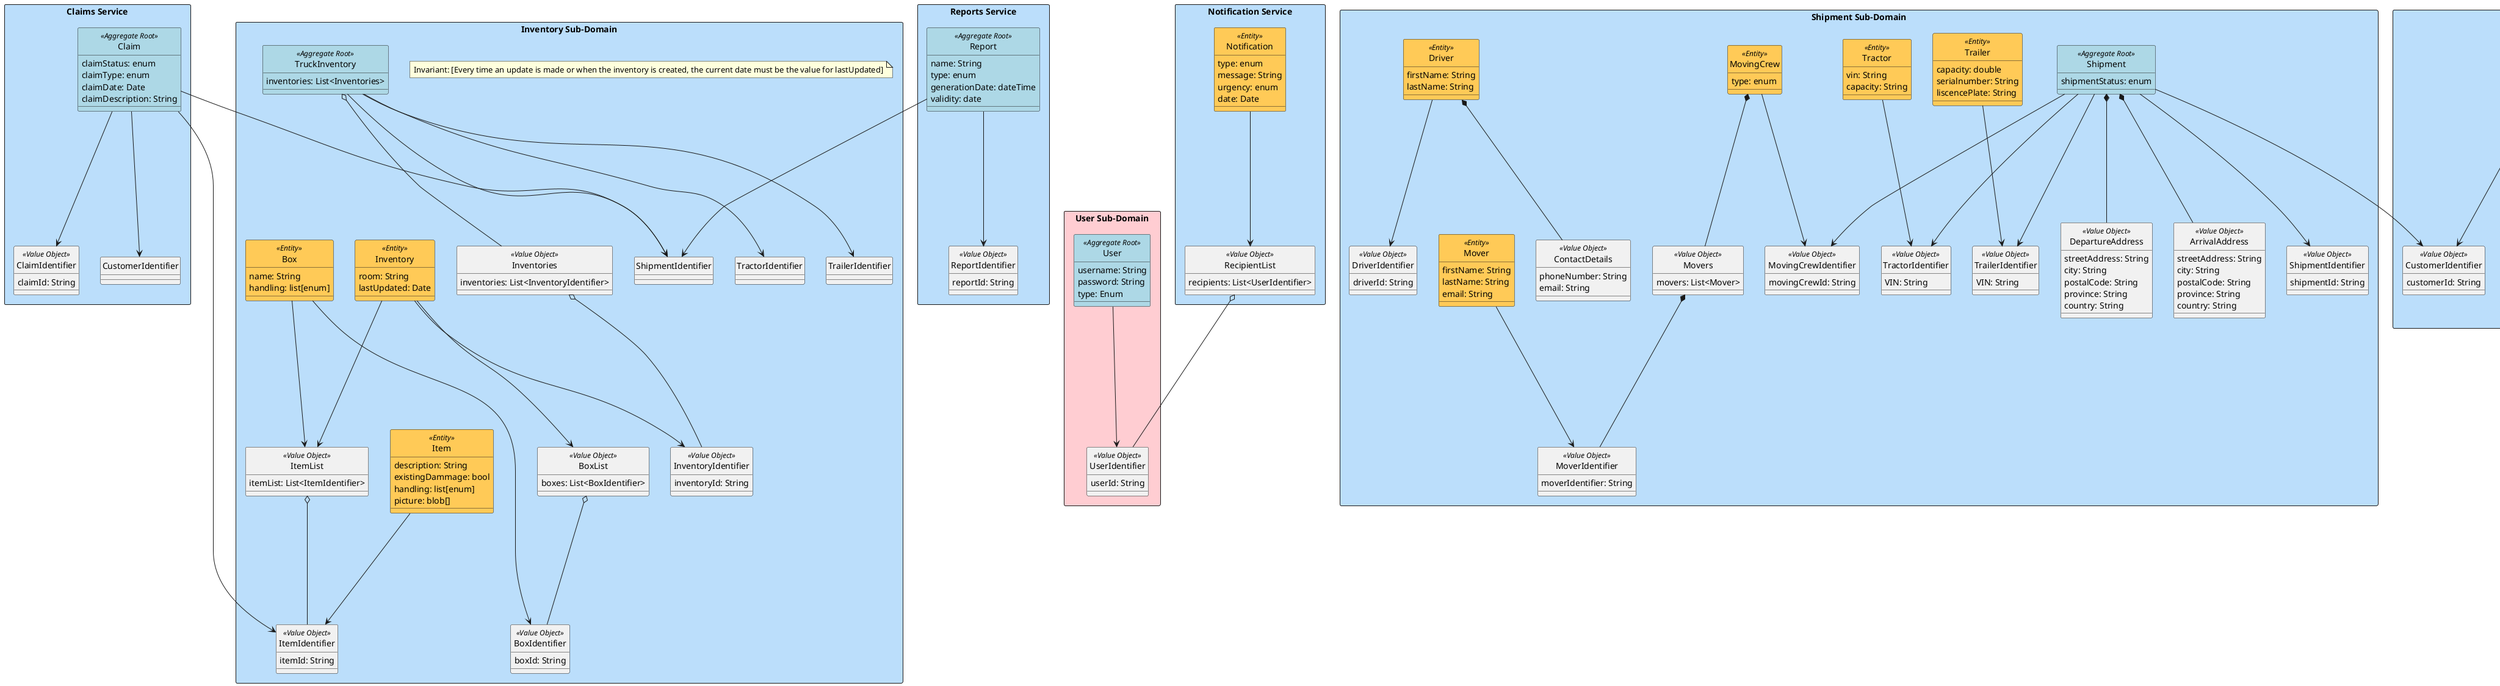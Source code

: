 @startuml
hide circle

!define ENTITY(entityName) class entityName << Entity >>
!define AGGREGATE_ROOT(aggregateRootName) class aggregateRootName << Aggregate Root >>
!define VALUE_OBJECT(valueObjectName) class valueObjectName << Value Object >>
!pragma useVerticalIf on

skinparam package {
    BackgroundColor<<Entity>> LightCyan
    BackgroundColor<<Aggregate Root>> LightGreen
    BackgroundColor<<Value Object>> LightGray
}

Package "Inventory Sub-Domain" <<Rectangle>> #BBDEFB{

    note "Invariant: [Every time an update is made or when the inventory is created, the current date must be the value for lastUpdated]" as inventoryInvariant1

    AGGREGATE_ROOT(TruckInventory) #lightblue{
        inventories: List<Inventories>
    }
    ENTITY(Inventory) #FFCA57{
        room: String
        lastUpdated: Date
    }

    VALUE_OBJECT(InventoryIdentifier){
        inventoryId: String
    }

    VALUE_OBJECT(Inventories){
        inventories: List<InventoryIdentifier>
    }

    VALUE_OBJECT(BoxList){
        boxes: List<BoxIdentifier>
    }

    ENTITY(Box) #FFCA57 {
        name: String
        handling: list[enum]
    }

    VALUE_OBJECT(ItemList){
        itemList: List<ItemIdentifier>
    }

    VALUE_OBJECT(BoxIdentifier) {
        boxId: String
    }

    ENTITY(Item) #FFCA57 {
        description: String
        existingDammage: bool
        handling: list[enum]
        picture: blob[]
    }

    VALUE_OBJECT(ItemIdentifier){
        itemId: String
    }

    'Relationship details
    TruckInventory ----> ShipmentIdentifier
    BoxList o---- BoxIdentifier
    TruckInventory ----> TractorIdentifier
    TruckInventory o---- Inventories
    TruckInventory ----> TrailerIdentifier
    Inventories o---- InventoryIdentifier
    Inventory ----> InventoryIdentifier
    Item ---=> ItemIdentifier
    Box ----> BoxIdentifier
    Box ----> ItemList
    ItemList o---- ItemIdentifier
    Inventory ----> BoxList
    Inventory ----> ItemList
}
Package "User Sub-Domain" <<Rectangle>> #FFCDD2{
    AGGREGATE_ROOT(User) #lightblue{
        username: String
        password: String
        type: Enum
    }
    VALUE_OBJECT(UserIdentifier){
        userId: String
    }
    User ----> UserIdentifier
}


Package "Notification Service" <<Rectangle>> #BBDEFB{
    ENTITY(Notification) #FFCA57 {
        type: enum
        message: String
        urgency: enum
        date: Date
    }
    VALUE_OBJECT(RecipientList){
        recipients: List<UserIdentifier>
    }

    Notification ----> RecipientList
    RecipientList o---- UserIdentifier
}

Package "Reports Service" <<Rectangle>> #BBDEFB{
    AGGREGATE_ROOT(Report) #lightblue {
        name: String
        type: enum
        generationDate: dateTime
        validity: date
    }
    VALUE_OBJECT(ReportIdentifier){
        reportId: String
    }
    Report ----> ReportIdentifier
    Report ----> ShipmentIdentifier
}

Package "Claims Service"<<Rectangle>> #BBDEFB{
    AGGREGATE_ROOT(Claim) #lightblue {
        claimStatus: enum
        claimType: enum
        claimDate: Date
        claimDescription: String
    }
    VALUE_OBJECT(ClaimIdentifier){
        claimId: String
    }
    Claim ----> ClaimIdentifier
    Claim ----> ShipmentIdentifier
    Claim ----> CustomerIdentifier
    Claim ----> ItemIdentifier
}


Package "Shipment Sub-Domain" <<Rectangle>> #BBDEFB{

    AGGREGATE_ROOT(Shipment) #lightblue{
        shipmentStatus: enum
    }

    VALUE_OBJECT(DepartureAddress){
        streetAddress: String
        city: String
        postalCode: String
        province: String
        country: String
    }
    VALUE_OBJECT(ArrivalAddress){
        streetAddress: String
        city: String
        postalCode: String
        province: String
        country: String
    }

    VALUE_OBJECT(Movers) {
        movers: List<Mover>
    }

    ENTITY(Driver) #FFCA57{
        firstName: String
        lastName: String
    }

    VALUE_OBJECT(DriverIdentifier){
        driverId: String
    }

    ENTITY(MovingCrew) #FFCA57 {
        type: enum
    }
    ENTITY(Trailer) #FFCA57{
        capacity: double
        serialnumber: String
        liscencePlate: String
    }
    VALUE_OBJECT(TractorIdentifier){
        VIN: String
    }
    VALUE_OBJECT(TrailerIdentifier){
        VIN: String
    }

    VALUE_OBJECT(ContactDetails){
        phoneNumber: String
        email: String
    }
    ENTITY(Mover) #FFCA57 {
        firstName: String
        lastName: String
        email: String
    }

    ENTITY(Tractor) #FFCA57 {
        vin: String
        capacity: String
    }

    VALUE_OBJECT(MovingCrewIdentifier){
        movingCrewId: String
    }

    VALUE_OBJECT(MoverIdentifier) {
        moverIdentifier: String
    }
    VALUE_OBJECT(ShipmentIdentifier){
        shipmentId: String
    }
    Driver *---- ContactDetails
    Movers *---- MoverIdentifier
    MovingCrew *---- Movers
    Shipment ----> MovingCrewIdentifier
    Shipment *---- DepartureAddress
    Shipment *---- ArrivalAddress
    Tractor ----> TractorIdentifier
    Trailer ----> TrailerIdentifier
    MovingCrew ----> MovingCrewIdentifier
    Mover ----> MoverIdentifier
    Driver ----> DriverIdentifier
    Shipment ----> TrailerIdentifier
    Shipment ----> TractorIdentifier
    Shipment ----> ShipmentIdentifier
}



Package "Customer Sub-Domain" <<Rectangle>> #BBDEFB{
    ENTITY(Customer) #FFCA57 {
        firstName: String
        lastName: String
        email: String
    }
    VALUE_OBJECT(ContactDetails){
        phoneNumber: String
        email: String
    }
    VALUE_OBJECT(Address){
        streetAddress: String
        city: String
        postalCode: String
        province: String
        country: String
    }
    VALUE_OBJECT(CustomerIdentifier){
        customerId: String
    }

    'Relationship details
    Customer ----> CustomerIdentifier
    Customer *---- Address
    Customer *---- ContactDetails
    Shipment ----> CustomerIdentifier
}




@enduml

